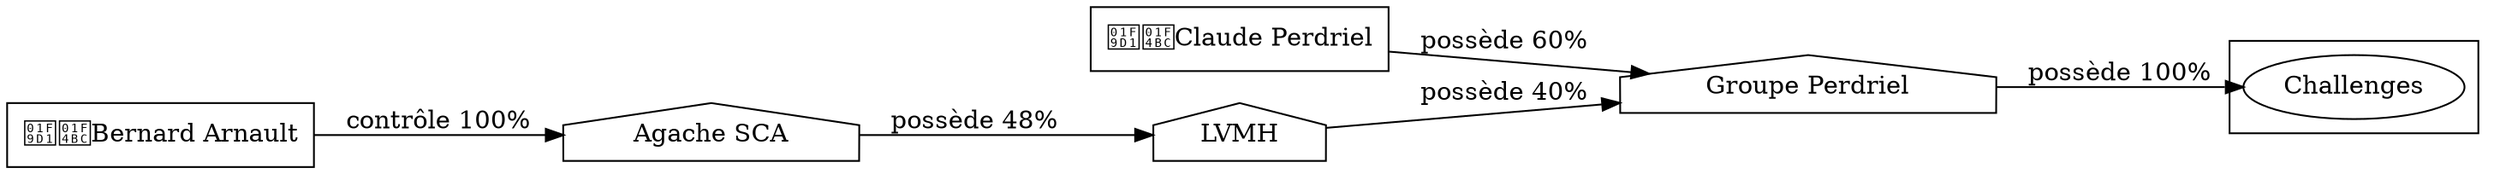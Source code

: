 digraph {
  rankdir=LR;
  subgraph roots {
    
      "claude-perdriel-1"[label="🧑‍💼Claude Perdriel" shape=box]
    
      "bernard-arnault-42"[label="🧑‍💼Bernard Arnault" shape=box]
    
  }

  
    "groupe-perdriel-3"[label="Groupe Perdriel" shape=house]
  
    "lvmh-43"[label="LVMH" shape=house]
  
    "agache-sca-348"[label="Agache SCA" shape=house]
  

  subgraph clusterLeaves {
    
      "challenges-6"[label="Challenges"]
    
  }

  
    "groupe-perdriel-3" -> "challenges-6" [
      label="possède 100%"
    ]
  
    "claude-perdriel-1" -> "groupe-perdriel-3" [
      label="possède 60%"
    ]
  
    "lvmh-43" -> "groupe-perdriel-3" [
      label="possède 40%"
    ]
  
    "agache-sca-348" -> "lvmh-43" [
      label="possède 48%"
    ]
  
    "bernard-arnault-42" -> "agache-sca-348" [
      label="contrôle 100%"
    ]
  
}
